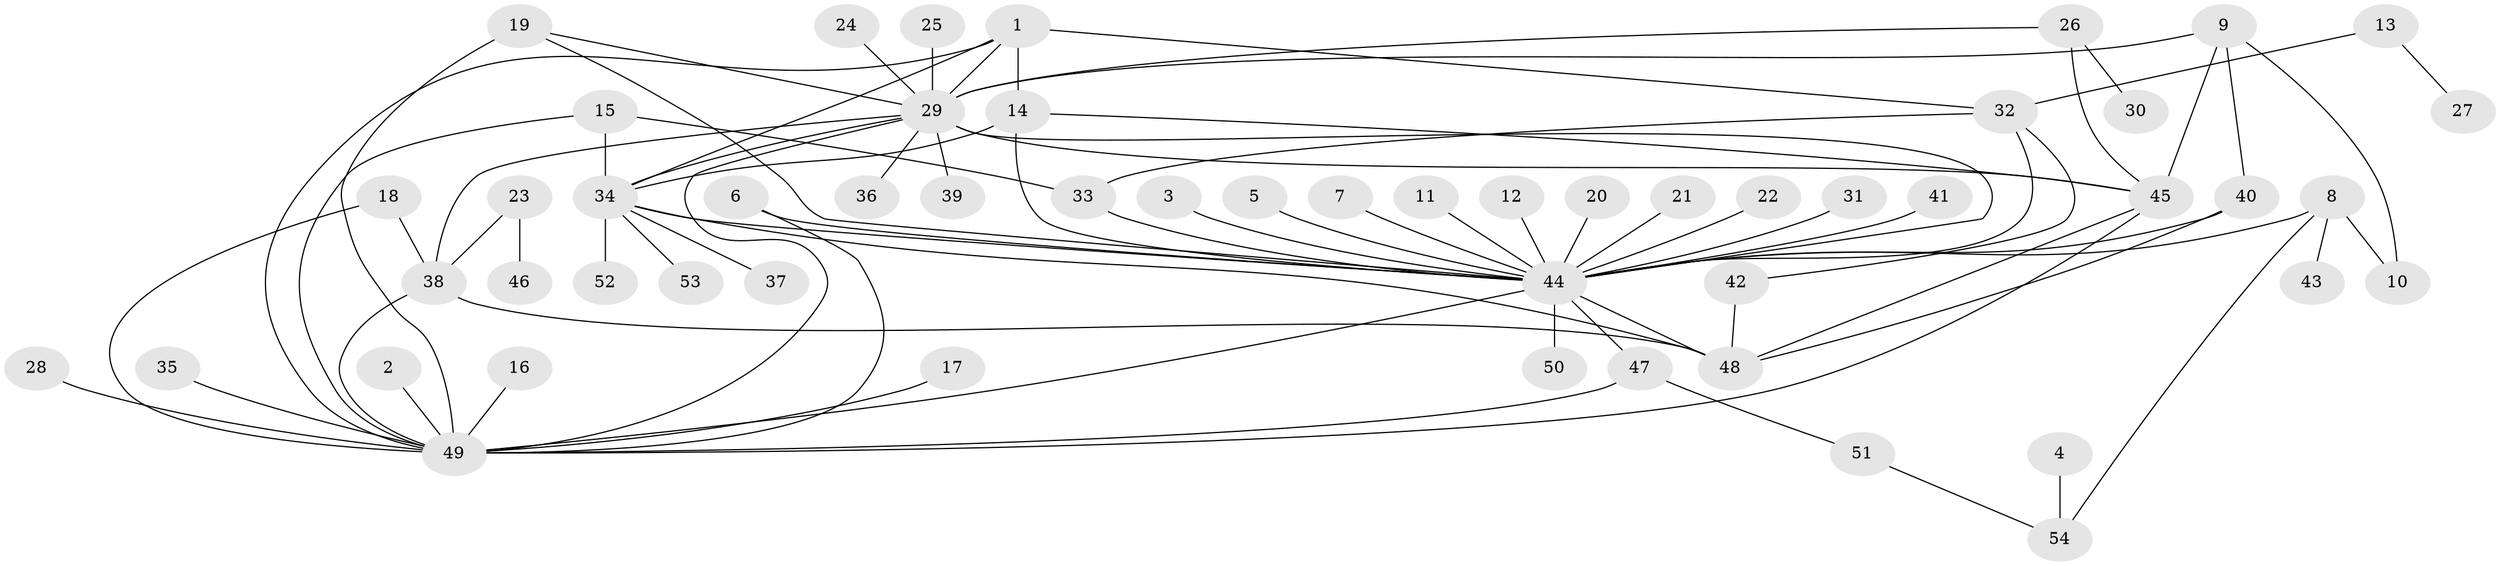 // original degree distribution, {33: 0.009174311926605505, 11: 0.009174311926605505, 8: 0.009174311926605505, 18: 0.009174311926605505, 6: 0.05504587155963303, 19: 0.009174311926605505, 1: 0.5229357798165137, 3: 0.1559633027522936, 4: 0.01834862385321101, 5: 0.027522935779816515, 2: 0.1743119266055046}
// Generated by graph-tools (version 1.1) at 2025/01/03/09/25 03:01:52]
// undirected, 54 vertices, 81 edges
graph export_dot {
graph [start="1"]
  node [color=gray90,style=filled];
  1;
  2;
  3;
  4;
  5;
  6;
  7;
  8;
  9;
  10;
  11;
  12;
  13;
  14;
  15;
  16;
  17;
  18;
  19;
  20;
  21;
  22;
  23;
  24;
  25;
  26;
  27;
  28;
  29;
  30;
  31;
  32;
  33;
  34;
  35;
  36;
  37;
  38;
  39;
  40;
  41;
  42;
  43;
  44;
  45;
  46;
  47;
  48;
  49;
  50;
  51;
  52;
  53;
  54;
  1 -- 14 [weight=1.0];
  1 -- 29 [weight=1.0];
  1 -- 32 [weight=1.0];
  1 -- 34 [weight=1.0];
  1 -- 49 [weight=1.0];
  2 -- 49 [weight=1.0];
  3 -- 44 [weight=1.0];
  4 -- 54 [weight=1.0];
  5 -- 44 [weight=1.0];
  6 -- 44 [weight=1.0];
  6 -- 49 [weight=1.0];
  7 -- 44 [weight=1.0];
  8 -- 10 [weight=1.0];
  8 -- 43 [weight=1.0];
  8 -- 44 [weight=2.0];
  8 -- 54 [weight=1.0];
  9 -- 10 [weight=1.0];
  9 -- 29 [weight=1.0];
  9 -- 40 [weight=1.0];
  9 -- 45 [weight=1.0];
  11 -- 44 [weight=1.0];
  12 -- 44 [weight=1.0];
  13 -- 27 [weight=1.0];
  13 -- 32 [weight=1.0];
  14 -- 34 [weight=1.0];
  14 -- 44 [weight=1.0];
  14 -- 45 [weight=1.0];
  15 -- 33 [weight=1.0];
  15 -- 34 [weight=1.0];
  15 -- 49 [weight=1.0];
  16 -- 49 [weight=1.0];
  17 -- 49 [weight=1.0];
  18 -- 38 [weight=1.0];
  18 -- 49 [weight=1.0];
  19 -- 29 [weight=1.0];
  19 -- 44 [weight=1.0];
  19 -- 49 [weight=2.0];
  20 -- 44 [weight=1.0];
  21 -- 44 [weight=1.0];
  22 -- 44 [weight=1.0];
  23 -- 38 [weight=1.0];
  23 -- 46 [weight=1.0];
  24 -- 29 [weight=1.0];
  25 -- 29 [weight=1.0];
  26 -- 29 [weight=1.0];
  26 -- 30 [weight=1.0];
  26 -- 45 [weight=1.0];
  28 -- 49 [weight=1.0];
  29 -- 34 [weight=1.0];
  29 -- 36 [weight=1.0];
  29 -- 38 [weight=1.0];
  29 -- 39 [weight=1.0];
  29 -- 44 [weight=1.0];
  29 -- 45 [weight=2.0];
  29 -- 49 [weight=1.0];
  31 -- 44 [weight=1.0];
  32 -- 33 [weight=1.0];
  32 -- 42 [weight=1.0];
  32 -- 44 [weight=1.0];
  33 -- 44 [weight=1.0];
  34 -- 37 [weight=1.0];
  34 -- 44 [weight=1.0];
  34 -- 48 [weight=1.0];
  34 -- 52 [weight=1.0];
  34 -- 53 [weight=1.0];
  35 -- 49 [weight=1.0];
  38 -- 48 [weight=1.0];
  38 -- 49 [weight=1.0];
  40 -- 44 [weight=1.0];
  40 -- 48 [weight=1.0];
  41 -- 44 [weight=1.0];
  42 -- 48 [weight=1.0];
  44 -- 47 [weight=1.0];
  44 -- 48 [weight=1.0];
  44 -- 49 [weight=1.0];
  44 -- 50 [weight=2.0];
  45 -- 48 [weight=1.0];
  45 -- 49 [weight=1.0];
  47 -- 49 [weight=1.0];
  47 -- 51 [weight=1.0];
  51 -- 54 [weight=1.0];
}
